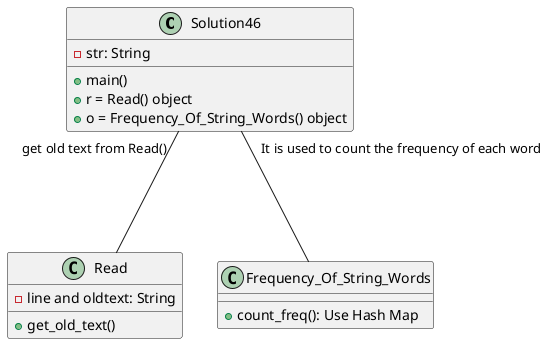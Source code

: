 @startuml
'https://plantuml.com/class-diagram

class Solution46
{
-str: String
+main()
+r = Read() object
+o = Frequency_Of_String_Words() object

}
class Read
{
-line and oldtext: String
+get_old_text()
}
class Frequency_Of_String_Words
{
+count_freq(): Use Hash Map
}

Solution46 "get old text from Read()" --- Read
Solution46 "It is used to count the frequency of each word"--- Frequency_Of_String_Words

@enduml
